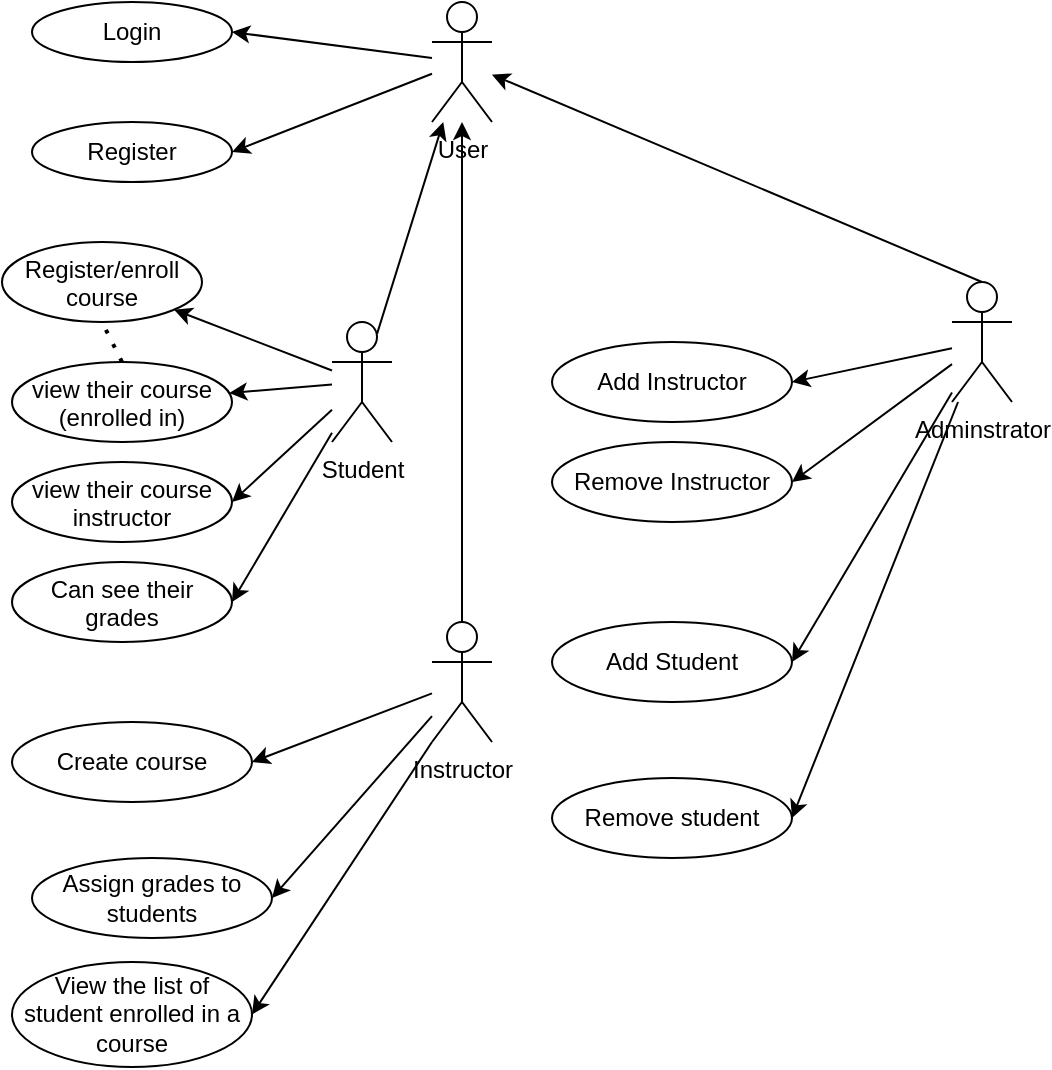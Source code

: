 <mxfile version="26.0.16" pages="2">
  <diagram name="Use Case Diagram" id="e8cO_xSDci2qGh4GoDBb">
    <mxGraphModel dx="1290" dy="630" grid="1" gridSize="10" guides="1" tooltips="1" connect="1" arrows="1" fold="1" page="1" pageScale="1" pageWidth="827" pageHeight="1169" math="0" shadow="0">
      <root>
        <mxCell id="0" />
        <mxCell id="1" parent="0" />
        <mxCell id="7EtB1v8YptLS86tRCCEC-6" style="rounded=0;orthogonalLoop=1;jettySize=auto;html=1;entryX=1;entryY=0.5;entryDx=0;entryDy=0;" edge="1" parent="1" source="7EtB1v8YptLS86tRCCEC-1" target="7EtB1v8YptLS86tRCCEC-3">
          <mxGeometry relative="1" as="geometry" />
        </mxCell>
        <mxCell id="7EtB1v8YptLS86tRCCEC-15" style="rounded=0;orthogonalLoop=1;jettySize=auto;html=1;entryX=1;entryY=0.5;entryDx=0;entryDy=0;" edge="1" parent="1" source="7EtB1v8YptLS86tRCCEC-1" target="7EtB1v8YptLS86tRCCEC-4">
          <mxGeometry relative="1" as="geometry" />
        </mxCell>
        <mxCell id="7EtB1v8YptLS86tRCCEC-1" value="User" style="shape=umlActor;verticalLabelPosition=bottom;verticalAlign=top;html=1;outlineConnect=0;" vertex="1" parent="1">
          <mxGeometry x="220" y="130" width="30" height="60" as="geometry" />
        </mxCell>
        <mxCell id="7EtB1v8YptLS86tRCCEC-48" style="rounded=0;orthogonalLoop=1;jettySize=auto;html=1;exitX=0;exitY=1;exitDx=0;exitDy=0;exitPerimeter=0;entryX=1;entryY=0.5;entryDx=0;entryDy=0;" edge="1" parent="1" source="7EtB1v8YptLS86tRCCEC-2" target="7EtB1v8YptLS86tRCCEC-40">
          <mxGeometry relative="1" as="geometry" />
        </mxCell>
        <mxCell id="7EtB1v8YptLS86tRCCEC-2" value="Instructor" style="shape=umlActor;verticalLabelPosition=bottom;verticalAlign=top;html=1;outlineConnect=0;" vertex="1" parent="1">
          <mxGeometry x="220" y="440" width="30" height="60" as="geometry" />
        </mxCell>
        <mxCell id="7EtB1v8YptLS86tRCCEC-3" value="Login" style="ellipse;whiteSpace=wrap;html=1;" vertex="1" parent="1">
          <mxGeometry x="20" y="130" width="100" height="30" as="geometry" />
        </mxCell>
        <mxCell id="7EtB1v8YptLS86tRCCEC-4" value="Register" style="ellipse;whiteSpace=wrap;html=1;" vertex="1" parent="1">
          <mxGeometry x="20" y="190" width="100" height="30" as="geometry" />
        </mxCell>
        <mxCell id="7EtB1v8YptLS86tRCCEC-7" style="rounded=0;orthogonalLoop=1;jettySize=auto;html=1;exitX=0.5;exitY=0;exitDx=0;exitDy=0;exitPerimeter=0;" edge="1" parent="1" source="7EtB1v8YptLS86tRCCEC-2" target="7EtB1v8YptLS86tRCCEC-1">
          <mxGeometry relative="1" as="geometry">
            <mxPoint x="260" y="237" as="sourcePoint" />
            <mxPoint x="160" y="120" as="targetPoint" />
          </mxGeometry>
        </mxCell>
        <mxCell id="7EtB1v8YptLS86tRCCEC-23" value="" style="rounded=0;orthogonalLoop=1;jettySize=auto;html=1;" edge="1" parent="1" source="7EtB1v8YptLS86tRCCEC-10" target="7EtB1v8YptLS86tRCCEC-22">
          <mxGeometry relative="1" as="geometry" />
        </mxCell>
        <mxCell id="7EtB1v8YptLS86tRCCEC-29" style="rounded=0;orthogonalLoop=1;jettySize=auto;html=1;" edge="1" parent="1" source="7EtB1v8YptLS86tRCCEC-10" target="7EtB1v8YptLS86tRCCEC-28">
          <mxGeometry relative="1" as="geometry" />
        </mxCell>
        <mxCell id="7EtB1v8YptLS86tRCCEC-10" value="Student" style="shape=umlActor;verticalLabelPosition=bottom;verticalAlign=top;html=1;outlineConnect=0;" vertex="1" parent="1">
          <mxGeometry x="170" y="290" width="30" height="60" as="geometry" />
        </mxCell>
        <mxCell id="7EtB1v8YptLS86tRCCEC-13" style="rounded=0;orthogonalLoop=1;jettySize=auto;html=1;exitX=0.75;exitY=0.1;exitDx=0;exitDy=0;exitPerimeter=0;" edge="1" parent="1" source="7EtB1v8YptLS86tRCCEC-10" target="7EtB1v8YptLS86tRCCEC-1">
          <mxGeometry relative="1" as="geometry">
            <mxPoint x="205" y="520" as="sourcePoint" />
            <mxPoint x="40" y="340" as="targetPoint" />
          </mxGeometry>
        </mxCell>
        <mxCell id="7EtB1v8YptLS86tRCCEC-22" value="Register/enroll course" style="ellipse;whiteSpace=wrap;html=1;verticalAlign=top;" vertex="1" parent="1">
          <mxGeometry x="5" y="250" width="100" height="40" as="geometry" />
        </mxCell>
        <mxCell id="7EtB1v8YptLS86tRCCEC-28" value="view their&lt;span style=&quot;background-color: transparent; color: light-dark(rgb(0, 0, 0), rgb(255, 255, 255));&quot;&gt;&amp;nbsp;course (enrolled in)&lt;/span&gt;" style="ellipse;whiteSpace=wrap;html=1;verticalAlign=top;" vertex="1" parent="1">
          <mxGeometry x="10" y="310" width="110" height="40" as="geometry" />
        </mxCell>
        <mxCell id="7EtB1v8YptLS86tRCCEC-34" value="" style="endArrow=none;dashed=1;html=1;dashPattern=1 3;strokeWidth=2;rounded=0;entryX=0.5;entryY=1;entryDx=0;entryDy=0;exitX=0.5;exitY=0;exitDx=0;exitDy=0;" edge="1" parent="1" source="7EtB1v8YptLS86tRCCEC-28" target="7EtB1v8YptLS86tRCCEC-22">
          <mxGeometry width="50" height="50" relative="1" as="geometry">
            <mxPoint y="370" as="sourcePoint" />
            <mxPoint x="50" y="320" as="targetPoint" />
          </mxGeometry>
        </mxCell>
        <mxCell id="7EtB1v8YptLS86tRCCEC-38" value="Create course" style="ellipse;whiteSpace=wrap;html=1;" vertex="1" parent="1">
          <mxGeometry x="10" y="490" width="120" height="40" as="geometry" />
        </mxCell>
        <mxCell id="7EtB1v8YptLS86tRCCEC-39" value="Assign grades to students" style="ellipse;whiteSpace=wrap;html=1;" vertex="1" parent="1">
          <mxGeometry x="20" y="558" width="120" height="40" as="geometry" />
        </mxCell>
        <mxCell id="7EtB1v8YptLS86tRCCEC-40" value="View the list of student enrolled in a course" style="ellipse;whiteSpace=wrap;html=1;" vertex="1" parent="1">
          <mxGeometry x="10" y="610" width="120" height="52.5" as="geometry" />
        </mxCell>
        <mxCell id="7EtB1v8YptLS86tRCCEC-42" value="view their&lt;span style=&quot;background-color: transparent; color: light-dark(rgb(0, 0, 0), rgb(255, 255, 255));&quot;&gt;&amp;nbsp;course instructor&lt;/span&gt;" style="ellipse;whiteSpace=wrap;html=1;verticalAlign=top;" vertex="1" parent="1">
          <mxGeometry x="10" y="360" width="110" height="40" as="geometry" />
        </mxCell>
        <mxCell id="7EtB1v8YptLS86tRCCEC-43" style="rounded=0;orthogonalLoop=1;jettySize=auto;html=1;entryX=1;entryY=0.5;entryDx=0;entryDy=0;" edge="1" parent="1" source="7EtB1v8YptLS86tRCCEC-2" target="7EtB1v8YptLS86tRCCEC-39">
          <mxGeometry relative="1" as="geometry">
            <mxPoint x="365" y="680" as="sourcePoint" />
            <mxPoint x="200" y="500" as="targetPoint" />
          </mxGeometry>
        </mxCell>
        <mxCell id="7EtB1v8YptLS86tRCCEC-44" style="rounded=0;orthogonalLoop=1;jettySize=auto;html=1;entryX=1;entryY=0.5;entryDx=0;entryDy=0;" edge="1" parent="1" source="7EtB1v8YptLS86tRCCEC-10" target="7EtB1v8YptLS86tRCCEC-42">
          <mxGeometry relative="1" as="geometry">
            <mxPoint x="465" y="430" as="sourcePoint" />
            <mxPoint x="300" y="250" as="targetPoint" />
          </mxGeometry>
        </mxCell>
        <mxCell id="7EtB1v8YptLS86tRCCEC-45" value="Can see their grades" style="ellipse;whiteSpace=wrap;html=1;verticalAlign=top;" vertex="1" parent="1">
          <mxGeometry x="10" y="410" width="110" height="40" as="geometry" />
        </mxCell>
        <mxCell id="7EtB1v8YptLS86tRCCEC-46" style="rounded=0;orthogonalLoop=1;jettySize=auto;html=1;entryX=1;entryY=0.5;entryDx=0;entryDy=0;" edge="1" parent="1" source="7EtB1v8YptLS86tRCCEC-10" target="7EtB1v8YptLS86tRCCEC-45">
          <mxGeometry relative="1" as="geometry">
            <mxPoint x="435" y="490" as="sourcePoint" />
            <mxPoint x="270" y="310" as="targetPoint" />
          </mxGeometry>
        </mxCell>
        <mxCell id="7EtB1v8YptLS86tRCCEC-47" style="rounded=0;orthogonalLoop=1;jettySize=auto;html=1;entryX=1;entryY=0.5;entryDx=0;entryDy=0;" edge="1" parent="1" source="7EtB1v8YptLS86tRCCEC-2" target="7EtB1v8YptLS86tRCCEC-38">
          <mxGeometry relative="1" as="geometry">
            <mxPoint x="445" y="560" as="sourcePoint" />
            <mxPoint x="120" y="520" as="targetPoint" />
          </mxGeometry>
        </mxCell>
        <mxCell id="7EtB1v8YptLS86tRCCEC-49" value="Adminstrator" style="shape=umlActor;verticalLabelPosition=bottom;verticalAlign=top;html=1;outlineConnect=0;" vertex="1" parent="1">
          <mxGeometry x="480" y="270" width="30" height="60" as="geometry" />
        </mxCell>
        <mxCell id="7EtB1v8YptLS86tRCCEC-53" style="rounded=0;orthogonalLoop=1;jettySize=auto;html=1;exitX=0.5;exitY=0;exitDx=0;exitDy=0;exitPerimeter=0;" edge="1" parent="1" source="7EtB1v8YptLS86tRCCEC-49" target="7EtB1v8YptLS86tRCCEC-1">
          <mxGeometry relative="1" as="geometry">
            <mxPoint x="455" y="380" as="sourcePoint" />
            <mxPoint x="290" y="200" as="targetPoint" />
          </mxGeometry>
        </mxCell>
        <mxCell id="7EtB1v8YptLS86tRCCEC-55" value="Add Instructor" style="ellipse;whiteSpace=wrap;html=1;" vertex="1" parent="1">
          <mxGeometry x="280" y="300" width="120" height="40" as="geometry" />
        </mxCell>
        <mxCell id="7EtB1v8YptLS86tRCCEC-56" value="Add Student" style="ellipse;whiteSpace=wrap;html=1;" vertex="1" parent="1">
          <mxGeometry x="280" y="440" width="120" height="40" as="geometry" />
        </mxCell>
        <mxCell id="7EtB1v8YptLS86tRCCEC-57" value="Remove Instructor" style="ellipse;whiteSpace=wrap;html=1;" vertex="1" parent="1">
          <mxGeometry x="280" y="350" width="120" height="40" as="geometry" />
        </mxCell>
        <mxCell id="7EtB1v8YptLS86tRCCEC-58" value="Remove student" style="ellipse;whiteSpace=wrap;html=1;" vertex="1" parent="1">
          <mxGeometry x="280" y="518" width="120" height="40" as="geometry" />
        </mxCell>
        <mxCell id="7EtB1v8YptLS86tRCCEC-59" style="rounded=0;orthogonalLoop=1;jettySize=auto;html=1;entryX=1;entryY=0.5;entryDx=0;entryDy=0;" edge="1" parent="1" source="7EtB1v8YptLS86tRCCEC-49" target="7EtB1v8YptLS86tRCCEC-56">
          <mxGeometry relative="1" as="geometry">
            <mxPoint x="685" y="570" as="sourcePoint" />
            <mxPoint x="520" y="390" as="targetPoint" />
          </mxGeometry>
        </mxCell>
        <mxCell id="7EtB1v8YptLS86tRCCEC-60" style="rounded=0;orthogonalLoop=1;jettySize=auto;html=1;entryX=1;entryY=0.5;entryDx=0;entryDy=0;" edge="1" parent="1" source="7EtB1v8YptLS86tRCCEC-49" target="7EtB1v8YptLS86tRCCEC-57">
          <mxGeometry relative="1" as="geometry">
            <mxPoint x="685" y="550" as="sourcePoint" />
            <mxPoint x="520" y="370" as="targetPoint" />
          </mxGeometry>
        </mxCell>
        <mxCell id="7EtB1v8YptLS86tRCCEC-62" style="rounded=0;orthogonalLoop=1;jettySize=auto;html=1;entryX=1;entryY=0.5;entryDx=0;entryDy=0;" edge="1" parent="1" source="7EtB1v8YptLS86tRCCEC-49" target="7EtB1v8YptLS86tRCCEC-55">
          <mxGeometry relative="1" as="geometry">
            <mxPoint x="496" y="400" as="sourcePoint" />
            <mxPoint x="410" y="310" as="targetPoint" />
          </mxGeometry>
        </mxCell>
        <mxCell id="7EtB1v8YptLS86tRCCEC-63" style="rounded=0;orthogonalLoop=1;jettySize=auto;html=1;entryX=1;entryY=0.5;entryDx=0;entryDy=0;" edge="1" parent="1" source="7EtB1v8YptLS86tRCCEC-49" target="7EtB1v8YptLS86tRCCEC-58">
          <mxGeometry relative="1" as="geometry">
            <mxPoint x="695" y="610" as="sourcePoint" />
            <mxPoint x="530" y="430" as="targetPoint" />
          </mxGeometry>
        </mxCell>
      </root>
    </mxGraphModel>
  </diagram>
  <diagram id="OcRK-k98SX2uyO5cT3SF" name="Class Diagram">
    <mxGraphModel dx="1290" dy="630" grid="1" gridSize="10" guides="1" tooltips="1" connect="1" arrows="1" fold="1" page="1" pageScale="1" pageWidth="827" pageHeight="1169" math="0" shadow="0">
      <root>
        <mxCell id="0" />
        <mxCell id="1" parent="0" />
      </root>
    </mxGraphModel>
  </diagram>
</mxfile>
